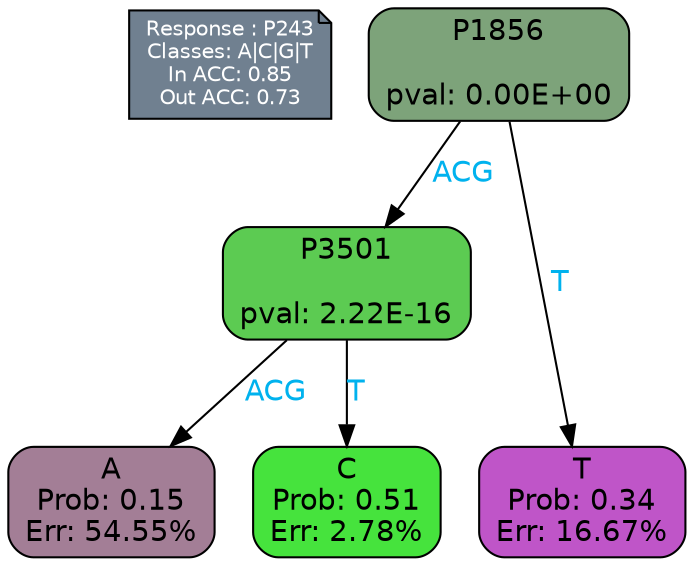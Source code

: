 digraph Tree {
node [shape=box, style="filled, rounded", color="black", fontname=helvetica] ;
graph [ranksep=equally, splines=polylines, bgcolor=transparent, dpi=600] ;
edge [fontname=helvetica] ;
LEGEND [label="Response : P243
Classes: A|C|G|T
In ACC: 0.85
Out ACC: 0.73
",shape=note,align=left,style=filled,fillcolor="slategray",fontcolor="white",fontsize=10];1 [label="P1856

pval: 0.00E+00", fillcolor="#7da37a"] ;
2 [label="P3501

pval: 2.22E-16", fillcolor="#5ccb52"] ;
3 [label="A
Prob: 0.15
Err: 54.55%", fillcolor="#a37e96"] ;
4 [label="C
Prob: 0.51
Err: 2.78%", fillcolor="#46e33d"] ;
5 [label="T
Prob: 0.34
Err: 16.67%", fillcolor="#bf55c8"] ;
1 -> 2 [label="ACG",fontcolor=deepskyblue2] ;
1 -> 5 [label="T",fontcolor=deepskyblue2] ;
2 -> 3 [label="ACG",fontcolor=deepskyblue2] ;
2 -> 4 [label="T",fontcolor=deepskyblue2] ;
{rank = same; 3;4;5;}{rank = same; LEGEND;1;}}